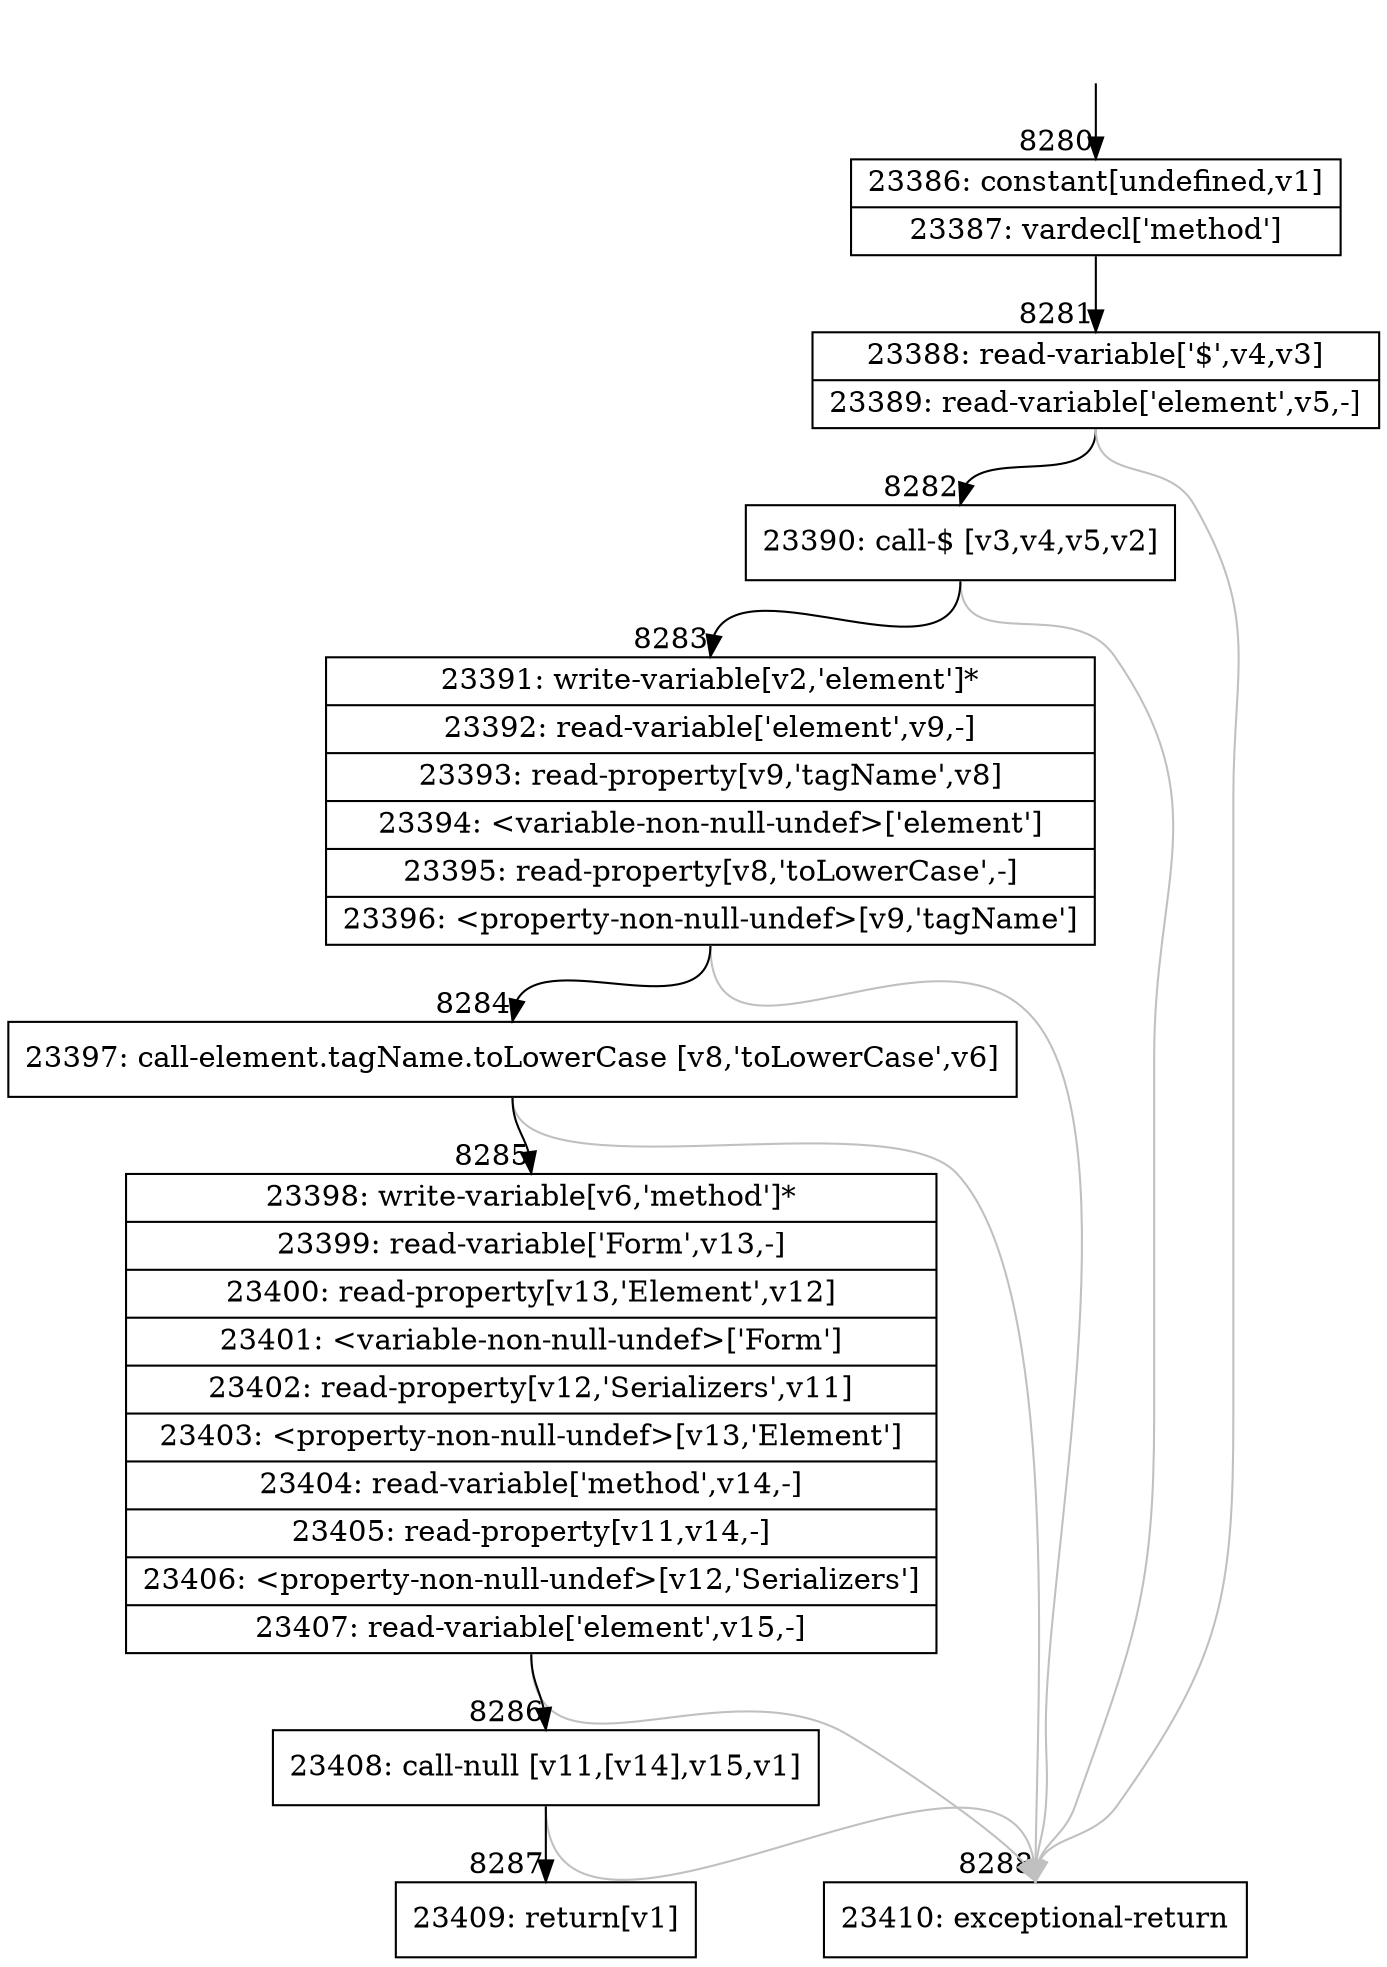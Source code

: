digraph {
rankdir="TD"
BB_entry612[shape=none,label=""];
BB_entry612 -> BB8280 [tailport=s, headport=n, headlabel="    8280"]
BB8280 [shape=record label="{23386: constant[undefined,v1]|23387: vardecl['method']}" ] 
BB8280 -> BB8281 [tailport=s, headport=n, headlabel="      8281"]
BB8281 [shape=record label="{23388: read-variable['$',v4,v3]|23389: read-variable['element',v5,-]}" ] 
BB8281 -> BB8282 [tailport=s, headport=n, headlabel="      8282"]
BB8281 -> BB8288 [tailport=s, headport=n, color=gray, headlabel="      8288"]
BB8282 [shape=record label="{23390: call-$ [v3,v4,v5,v2]}" ] 
BB8282 -> BB8283 [tailport=s, headport=n, headlabel="      8283"]
BB8282 -> BB8288 [tailport=s, headport=n, color=gray]
BB8283 [shape=record label="{23391: write-variable[v2,'element']*|23392: read-variable['element',v9,-]|23393: read-property[v9,'tagName',v8]|23394: \<variable-non-null-undef\>['element']|23395: read-property[v8,'toLowerCase',-]|23396: \<property-non-null-undef\>[v9,'tagName']}" ] 
BB8283 -> BB8284 [tailport=s, headport=n, headlabel="      8284"]
BB8283 -> BB8288 [tailport=s, headport=n, color=gray]
BB8284 [shape=record label="{23397: call-element.tagName.toLowerCase [v8,'toLowerCase',v6]}" ] 
BB8284 -> BB8285 [tailport=s, headport=n, headlabel="      8285"]
BB8284 -> BB8288 [tailport=s, headport=n, color=gray]
BB8285 [shape=record label="{23398: write-variable[v6,'method']*|23399: read-variable['Form',v13,-]|23400: read-property[v13,'Element',v12]|23401: \<variable-non-null-undef\>['Form']|23402: read-property[v12,'Serializers',v11]|23403: \<property-non-null-undef\>[v13,'Element']|23404: read-variable['method',v14,-]|23405: read-property[v11,v14,-]|23406: \<property-non-null-undef\>[v12,'Serializers']|23407: read-variable['element',v15,-]}" ] 
BB8285 -> BB8286 [tailport=s, headport=n, headlabel="      8286"]
BB8285 -> BB8288 [tailport=s, headport=n, color=gray]
BB8286 [shape=record label="{23408: call-null [v11,[v14],v15,v1]}" ] 
BB8286 -> BB8287 [tailport=s, headport=n, headlabel="      8287"]
BB8286 -> BB8288 [tailport=s, headport=n, color=gray]
BB8287 [shape=record label="{23409: return[v1]}" ] 
BB8288 [shape=record label="{23410: exceptional-return}" ] 
//#$~ 6417
}
